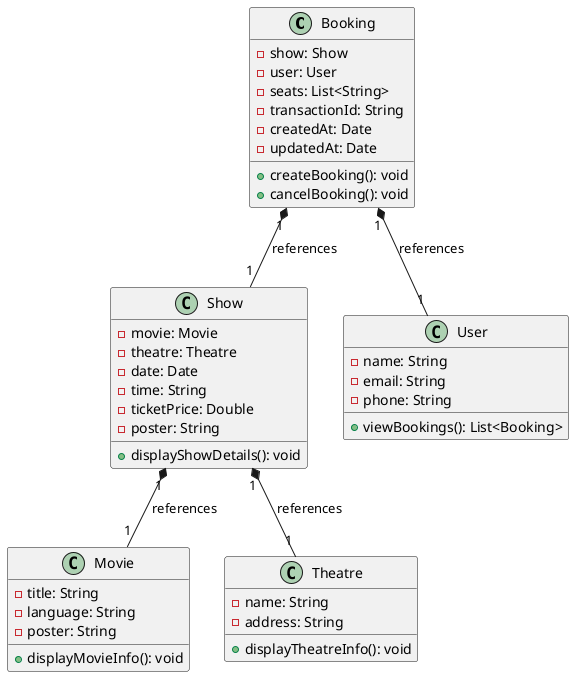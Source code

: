 @startuml
class Booking {
  - show: Show
  - user: User
  - seats: List<String>
  - transactionId: String
  - createdAt: Date
  - updatedAt: Date
  + createBooking(): void
  + cancelBooking(): void
}

class Show {
  - movie: Movie
  - theatre: Theatre
  - date: Date
  - time: String
  - ticketPrice: Double
  - poster: String
  + displayShowDetails(): void
}

class Movie {
  - title: String
  - language: String
  - poster: String
  + displayMovieInfo(): void
}

class Theatre {
  - name: String
  - address: String
  + displayTheatreInfo(): void
}

class User {
  - name: String
  - email: String
  - phone: String
  + viewBookings(): List<Booking>
}

Booking "1" *-- "1" Show : references
Booking "1" *-- "1" User : references
Show "1" *-- "1" Movie : references
Show "1" *-- "1" Theatre : references
@enduml

